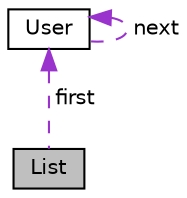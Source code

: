 digraph "List"
{
  edge [fontname="Helvetica",fontsize="10",labelfontname="Helvetica",labelfontsize="10"];
  node [fontname="Helvetica",fontsize="10",shape=record];
  Node1 [label="List",height=0.2,width=0.4,color="black", fillcolor="grey75", style="filled", fontcolor="black"];
  Node2 -> Node1 [dir="back",color="darkorchid3",fontsize="10",style="dashed",label=" first" ];
  Node2 [label="User",height=0.2,width=0.4,color="black", fillcolor="white", style="filled",URL="$struct_user.html"];
  Node2 -> Node2 [dir="back",color="darkorchid3",fontsize="10",style="dashed",label=" next" ];
}
